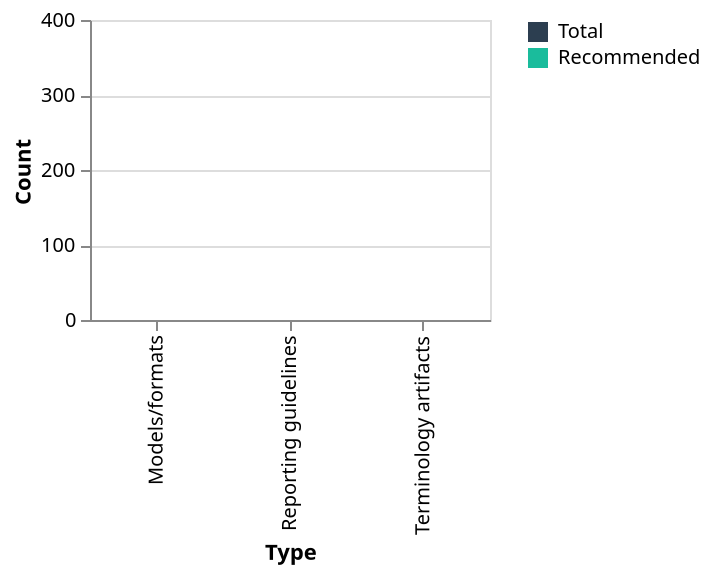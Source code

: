{"$schema":"https://vega.github.io/schema/vega-lite/v2.json","data":{"values":[{"name":"Reporting guidelines","type":"total","value":118},{"name":"Reporting guidelines","type":"recommended","value":26},{"name":"Models/formats","type":"total","value":223},{"name":"Models/formats","type":"recommended","value":6},{"name":"Terminology artifacts","type":"total","value":343},{"name":"Terminology artifacts","type":"recommended","value":8}]},"mark":"bar","encoding":{"x":{"field":"name","type":"nominal","axis":{"title":"Type"}},"y":{"field":"value","type":"quantitative","axis":{"title":"Count"}},"color":{"field":"type","type":"nominal","scale":{"domain":["Total","Recommended"],"range":["#2C3E50","#1ABC9C"]},"legend":{"title":""}}},"config":{"facet":{"cell":{"strokeWidth":0}},"axis":{"domainWidth":1}},"width":200,"height":150}